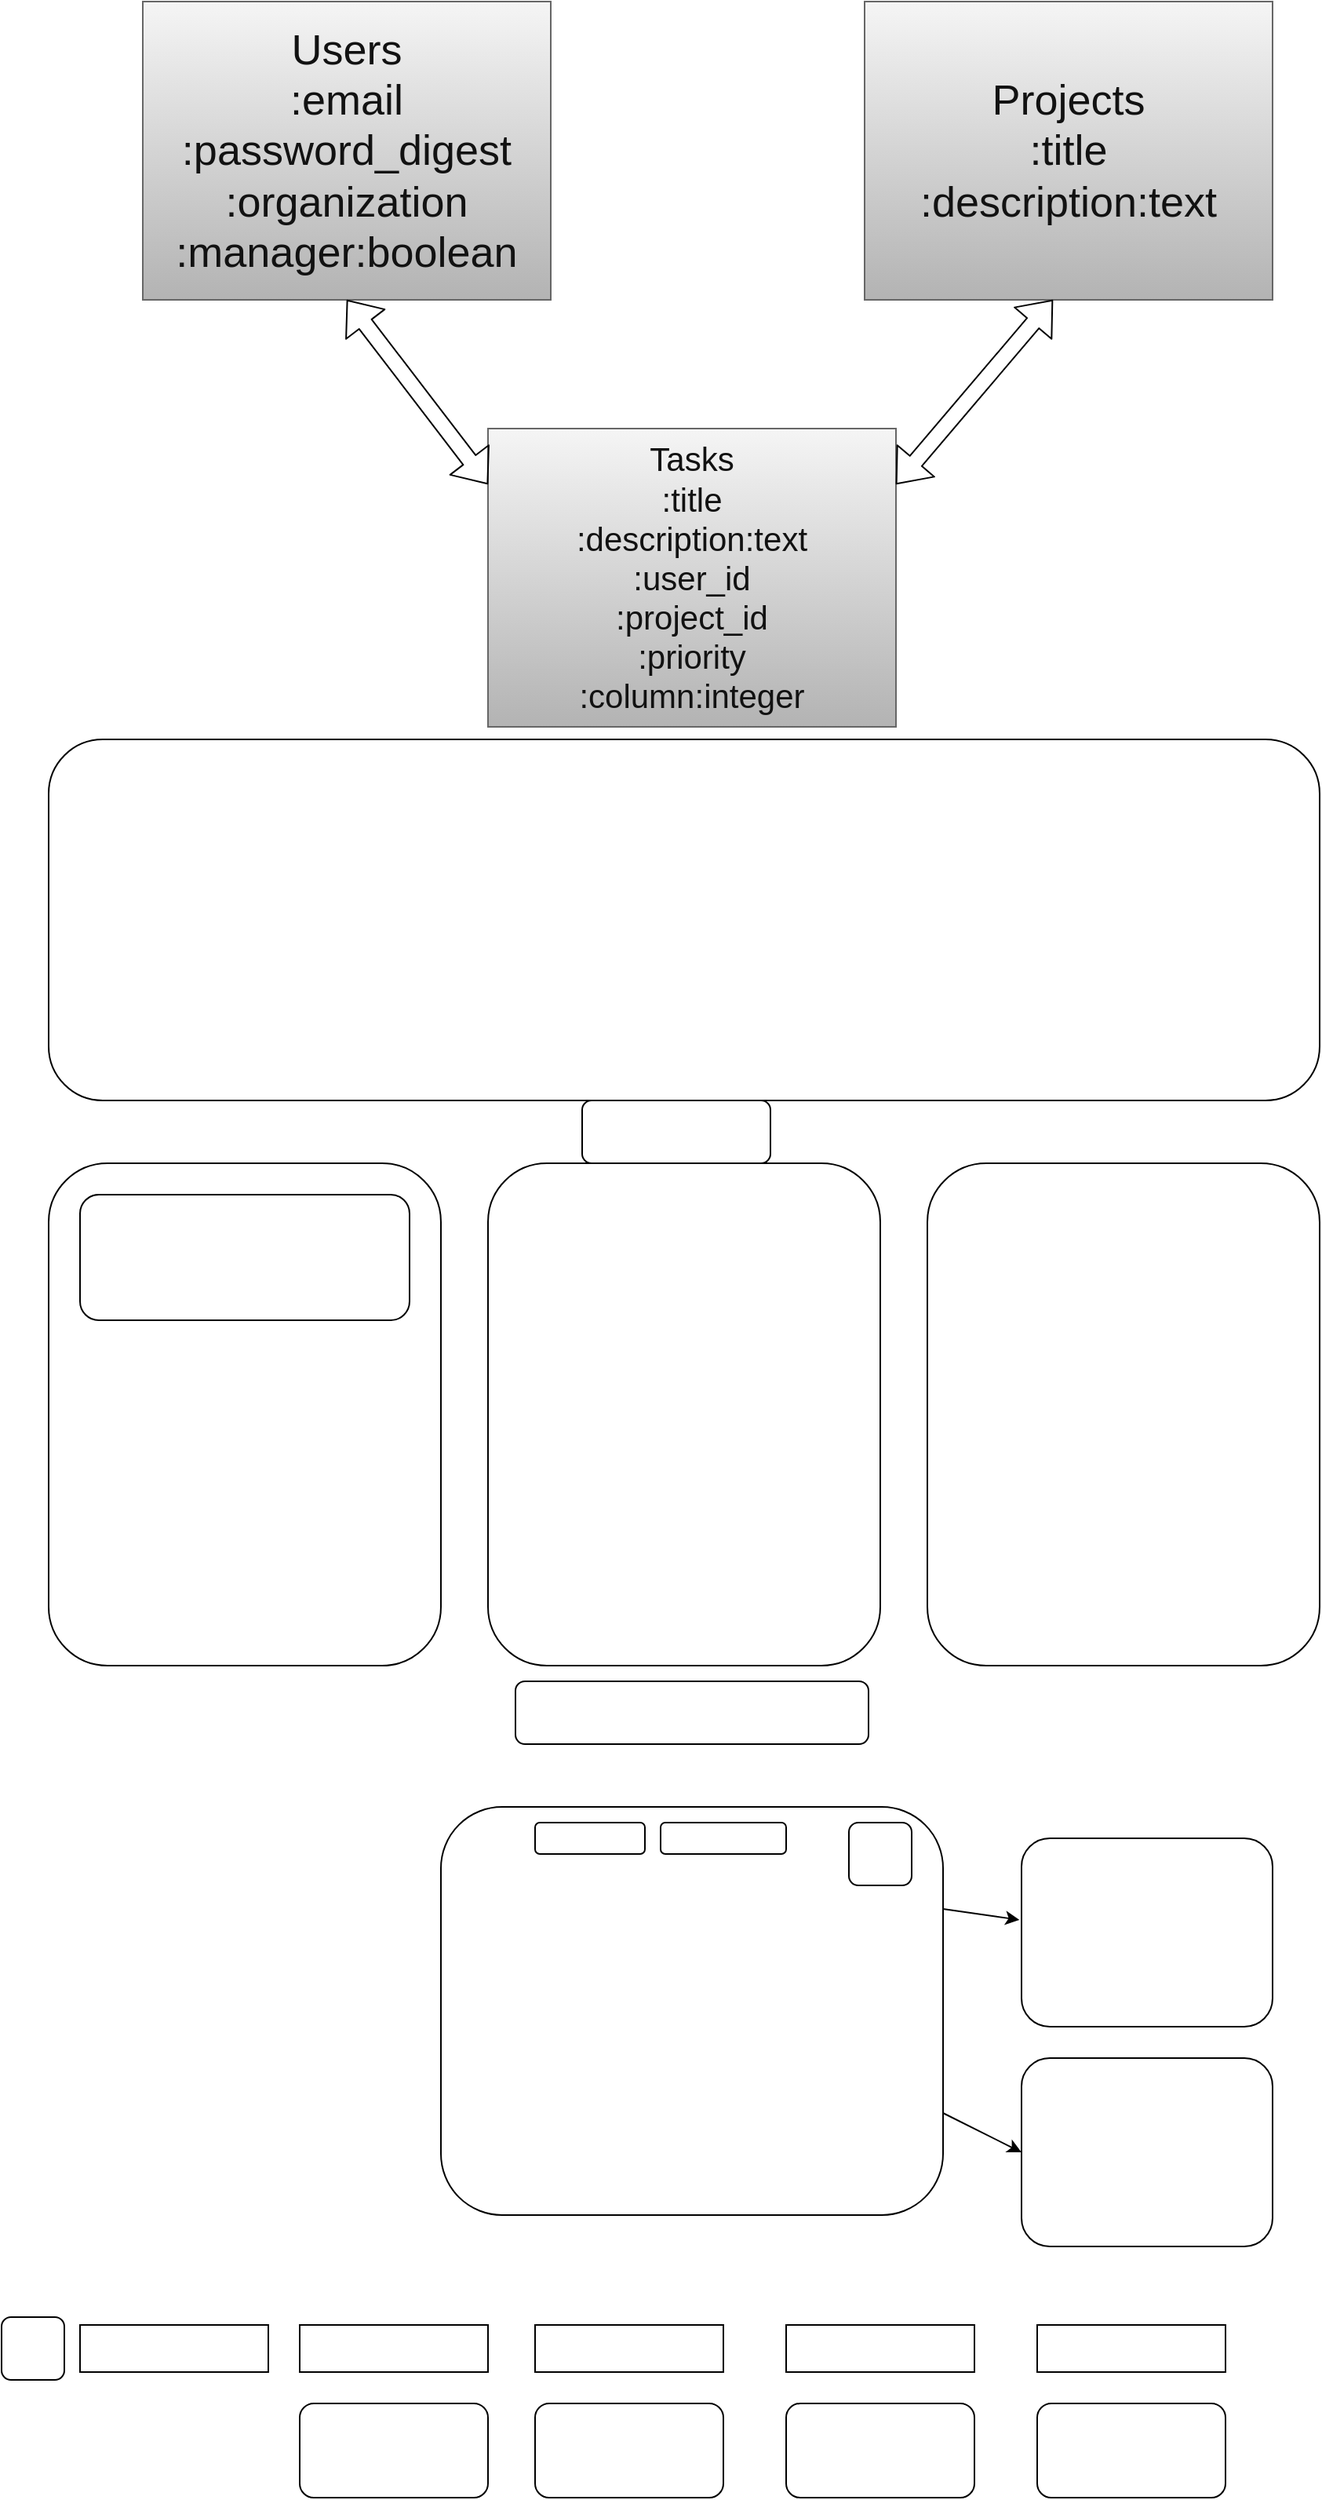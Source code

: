 <mxfile>
    <diagram id="GuMaK6SoEd6X0b6FjhhY" name="Page-1">
        <mxGraphModel dx="1855" dy="846" grid="1" gridSize="10" guides="1" tooltips="1" connect="1" arrows="1" fold="1" page="1" pageScale="1" pageWidth="850" pageHeight="1100" math="0" shadow="0">
            <root>
                <mxCell id="0"/>
                <mxCell id="1" parent="0"/>
                <mxCell id="2" value="&lt;font color=&quot;#121212&quot; style=&quot;font-size: 27px&quot;&gt;Users&lt;br&gt;:email&lt;br&gt;:password_digest&lt;br&gt;:organization&lt;br&gt;:manager:boolean&lt;br&gt;&lt;/font&gt;" style="whiteSpace=wrap;html=1;fillColor=#f5f5f5;gradientColor=#b3b3b3;strokeColor=#666666;" vertex="1" parent="1">
                    <mxGeometry x="80" width="260" height="190" as="geometry"/>
                </mxCell>
                <mxCell id="4" value="&lt;font color=&quot;#121212&quot; style=&quot;font-size: 21px&quot;&gt;Tasks&lt;br&gt;:title&lt;br&gt;:description:text&lt;br&gt;:user_id&lt;br&gt;:project_id&lt;br&gt;:priority&lt;br&gt;:column:integer&lt;br&gt;&lt;/font&gt;" style="whiteSpace=wrap;html=1;fillColor=#f5f5f5;gradientColor=#b3b3b3;strokeColor=#666666;" vertex="1" parent="1">
                    <mxGeometry x="300" y="272" width="260" height="190" as="geometry"/>
                </mxCell>
                <mxCell id="5" value="&lt;font color=&quot;#121212&quot; style=&quot;font-size: 27px&quot;&gt;Projects&lt;br&gt;:title&lt;br&gt;:description:text&lt;br&gt;&lt;/font&gt;" style="whiteSpace=wrap;html=1;fillColor=#f5f5f5;gradientColor=#b3b3b3;strokeColor=#666666;" vertex="1" parent="1">
                    <mxGeometry x="540" width="260" height="190" as="geometry"/>
                </mxCell>
                <mxCell id="6" value="" style="shape=flexArrow;endArrow=classic;startArrow=classic;html=1;fontSize=27;fontColor=#121212;entryX=0.5;entryY=1;entryDx=0;entryDy=0;exitX=0;exitY=0.25;exitDx=0;exitDy=0;" edge="1" parent="1" target="2">
                    <mxGeometry width="100" height="100" relative="1" as="geometry">
                        <mxPoint x="300" y="307.5" as="sourcePoint"/>
                        <mxPoint x="350" y="180" as="targetPoint"/>
                    </mxGeometry>
                </mxCell>
                <mxCell id="7" value="" style="shape=flexArrow;endArrow=classic;startArrow=classic;html=1;fontSize=27;fontColor=#121212;exitX=1;exitY=0.25;exitDx=0;exitDy=0;" edge="1" parent="1">
                    <mxGeometry width="100" height="100" relative="1" as="geometry">
                        <mxPoint x="560" y="307.5" as="sourcePoint"/>
                        <mxPoint x="660" y="190" as="targetPoint"/>
                    </mxGeometry>
                </mxCell>
                <mxCell id="9" value="&lt;font color=&quot;#ffffff&quot;&gt;Front end routes:&lt;br&gt;Home (login, signup, profile(if logged in))&lt;br&gt;Manager Logged in - All projects&amp;nbsp;&amp;nbsp;&lt;br&gt;Manager Logged in - All tasks (assignable) - Filter tasks based on user&lt;br&gt;User Logged in - Just see their tasks and projects&lt;br&gt;&lt;/font&gt;" style="rounded=1;whiteSpace=wrap;html=1;fontSize=21;fontColor=#121212;" vertex="1" parent="1">
                    <mxGeometry x="20" y="470" width="810" height="230" as="geometry"/>
                </mxCell>
                <mxCell id="10" value="Assigned" style="rounded=1;whiteSpace=wrap;html=1;fontSize=21;fontColor=#FFFFFF;" vertex="1" parent="1">
                    <mxGeometry x="20" y="740" width="250" height="320" as="geometry"/>
                </mxCell>
                <mxCell id="11" value="In Process" style="rounded=1;whiteSpace=wrap;html=1;fontSize=21;fontColor=#FFFFFF;" vertex="1" parent="1">
                    <mxGeometry x="300" y="740" width="250" height="320" as="geometry"/>
                </mxCell>
                <mxCell id="12" value="Completed" style="rounded=1;whiteSpace=wrap;html=1;fontSize=21;fontColor=#FFFFFF;" vertex="1" parent="1">
                    <mxGeometry x="580" y="740" width="250" height="320" as="geometry"/>
                </mxCell>
                <mxCell id="13" value="User - Tasks" style="rounded=1;whiteSpace=wrap;html=1;fontSize=21;fontColor=#FFFFFF;" vertex="1" parent="1">
                    <mxGeometry x="360" y="700" width="120" height="40" as="geometry"/>
                </mxCell>
                <mxCell id="14" value="&lt;font style=&quot;font-size: 14px&quot;&gt;Title&lt;br&gt;Description&lt;br&gt;Project&amp;nbsp;&lt;br&gt;&lt;/font&gt;" style="rounded=1;whiteSpace=wrap;html=1;fontSize=21;fontColor=#FFFFFF;" vertex="1" parent="1">
                    <mxGeometry x="40" y="760" width="210" height="80" as="geometry"/>
                </mxCell>
                <mxCell id="15" value="Manager - Dashboard" style="rounded=1;whiteSpace=wrap;html=1;fontSize=21;fontColor=#FFFFFF;" vertex="1" parent="1">
                    <mxGeometry x="317.5" y="1070" width="225" height="40" as="geometry"/>
                </mxCell>
                <mxCell id="16" value="Form&lt;br&gt;&lt;br&gt;Title&lt;br&gt;Description" style="rounded=1;whiteSpace=wrap;html=1;fontSize=14;fontColor=#FFFFFF;" vertex="1" parent="1">
                    <mxGeometry x="640" y="1170" width="160" height="120" as="geometry"/>
                </mxCell>
                <mxCell id="17" value="List of Projects/List of Users" style="rounded=1;whiteSpace=wrap;html=1;fontSize=14;fontColor=#FFFFFF;" vertex="1" parent="1">
                    <mxGeometry x="270" y="1150" width="320" height="260" as="geometry"/>
                </mxCell>
                <mxCell id="18" value="Unassigned" style="rounded=1;whiteSpace=wrap;html=1;fontSize=14;fontColor=#FFFFFF;arcSize=0;" vertex="1" parent="1">
                    <mxGeometry x="40" y="1480" width="120" height="30" as="geometry"/>
                </mxCell>
                <mxCell id="19" value="User 2" style="rounded=1;whiteSpace=wrap;html=1;fontSize=14;fontColor=#FFFFFF;arcSize=0;" vertex="1" parent="1">
                    <mxGeometry x="180" y="1480" width="120" height="30" as="geometry"/>
                </mxCell>
                <mxCell id="20" value="User 3" style="rounded=1;whiteSpace=wrap;html=1;fontSize=14;fontColor=#FFFFFF;arcSize=0;" vertex="1" parent="1">
                    <mxGeometry x="330" y="1480" width="120" height="30" as="geometry"/>
                </mxCell>
                <mxCell id="21" value="User 4" style="rounded=1;whiteSpace=wrap;html=1;fontSize=14;fontColor=#FFFFFF;arcSize=0;" vertex="1" parent="1">
                    <mxGeometry x="490" y="1480" width="120" height="30" as="geometry"/>
                </mxCell>
                <mxCell id="25" value="Task" style="rounded=1;whiteSpace=wrap;html=1;fontSize=14;fontColor=#FFFFFF;" vertex="1" parent="1">
                    <mxGeometry x="650" y="1530" width="120" height="60" as="geometry"/>
                </mxCell>
                <mxCell id="26" value="Task" style="rounded=1;whiteSpace=wrap;html=1;fontSize=14;fontColor=#FFFFFF;" vertex="1" parent="1">
                    <mxGeometry x="180" y="1530" width="120" height="60" as="geometry"/>
                </mxCell>
                <mxCell id="27" value="Task" style="rounded=1;whiteSpace=wrap;html=1;fontSize=14;fontColor=#FFFFFF;" vertex="1" parent="1">
                    <mxGeometry x="330" y="1530" width="120" height="60" as="geometry"/>
                </mxCell>
                <mxCell id="28" value="Task" style="rounded=1;whiteSpace=wrap;html=1;fontSize=14;fontColor=#FFFFFF;" vertex="1" parent="1">
                    <mxGeometry x="490" y="1530" width="120" height="60" as="geometry"/>
                </mxCell>
                <mxCell id="29" value="user 1" style="rounded=1;whiteSpace=wrap;html=1;fontSize=14;fontColor=#FFFFFF;arcSize=0;" vertex="1" parent="1">
                    <mxGeometry x="650" y="1480" width="120" height="30" as="geometry"/>
                </mxCell>
                <mxCell id="31" value="+" style="rounded=1;whiteSpace=wrap;html=1;fontSize=14;fontColor=#FFFFFF;" vertex="1" parent="1">
                    <mxGeometry x="-10" y="1475" width="40" height="40" as="geometry"/>
                </mxCell>
                <mxCell id="35" value="" style="endArrow=classic;html=1;fontSize=14;fontColor=#FFFFFF;entryX=-0.008;entryY=0.433;entryDx=0;entryDy=0;entryPerimeter=0;exitX=1;exitY=0.25;exitDx=0;exitDy=0;" edge="1" parent="1" source="17" target="16">
                    <mxGeometry width="50" height="50" relative="1" as="geometry">
                        <mxPoint x="400" y="1190" as="sourcePoint"/>
                        <mxPoint x="450" y="1140" as="targetPoint"/>
                    </mxGeometry>
                </mxCell>
                <mxCell id="36" value="+" style="rounded=1;whiteSpace=wrap;html=1;fontSize=14;fontColor=#FFFFFF;" vertex="1" parent="1">
                    <mxGeometry x="530" y="1160" width="40" height="40" as="geometry"/>
                </mxCell>
                <mxCell id="37" value="Users" style="rounded=1;whiteSpace=wrap;html=1;fontSize=14;fontColor=#FFFFFF;" vertex="1" parent="1">
                    <mxGeometry x="330" y="1160" width="70" height="20" as="geometry"/>
                </mxCell>
                <mxCell id="38" value="Projects" style="rounded=1;whiteSpace=wrap;html=1;fontSize=14;fontColor=#FFFFFF;" vertex="1" parent="1">
                    <mxGeometry x="410" y="1160" width="80" height="20" as="geometry"/>
                </mxCell>
                <mxCell id="42" value="Invite User&lt;br&gt;email&lt;br&gt;email body" style="rounded=1;whiteSpace=wrap;html=1;fontSize=14;fontColor=#FFFFFF;" vertex="1" parent="1">
                    <mxGeometry x="640" y="1310" width="160" height="120" as="geometry"/>
                </mxCell>
                <mxCell id="43" value="" style="endArrow=classic;html=1;fontSize=14;fontColor=#FFFFFF;entryX=0;entryY=0.5;entryDx=0;entryDy=0;exitX=1;exitY=0.75;exitDx=0;exitDy=0;" edge="1" parent="1" source="17" target="42">
                    <mxGeometry width="50" height="50" relative="1" as="geometry">
                        <mxPoint x="400" y="1140" as="sourcePoint"/>
                        <mxPoint x="450" y="1090" as="targetPoint"/>
                    </mxGeometry>
                </mxCell>
            </root>
        </mxGraphModel>
    </diagram>
</mxfile>
